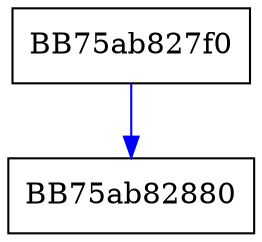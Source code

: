 digraph IsMatch {
  node [shape="box"];
  graph [splines=ortho];
  BB75ab827f0 -> BB75ab82880 [color="blue"];
}